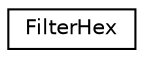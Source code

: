 digraph "类继承关系图"
{
 // INTERACTIVE_SVG=YES
 // LATEX_PDF_SIZE
  edge [fontname="Helvetica",fontsize="10",labelfontname="Helvetica",labelfontsize="10"];
  node [fontname="Helvetica",fontsize="10",shape=record];
  rankdir="LR";
  Node0 [label="FilterHex",height=0.2,width=0.4,color="black", fillcolor="white", style="filled",URL="$d9/d80/class_filter_hex.html",tooltip="The implementation of the \"upper\" filter"];
}
